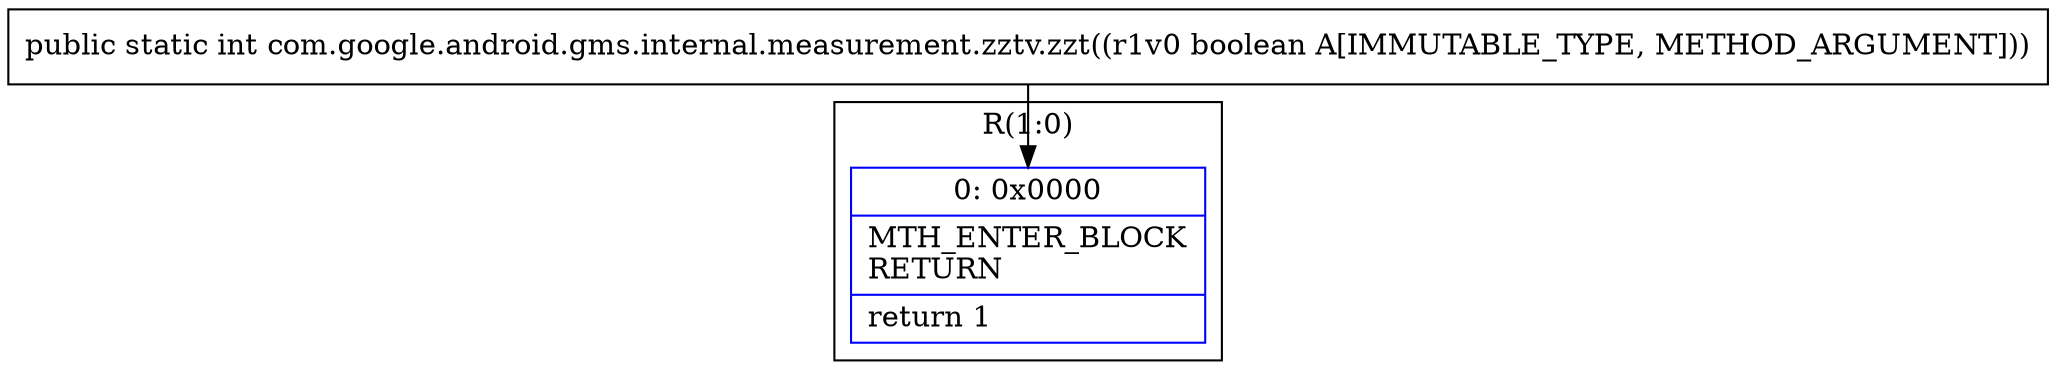 digraph "CFG forcom.google.android.gms.internal.measurement.zztv.zzt(Z)I" {
subgraph cluster_Region_872960409 {
label = "R(1:0)";
node [shape=record,color=blue];
Node_0 [shape=record,label="{0\:\ 0x0000|MTH_ENTER_BLOCK\lRETURN\l|return 1\l}"];
}
MethodNode[shape=record,label="{public static int com.google.android.gms.internal.measurement.zztv.zzt((r1v0 boolean A[IMMUTABLE_TYPE, METHOD_ARGUMENT])) }"];
MethodNode -> Node_0;
}

